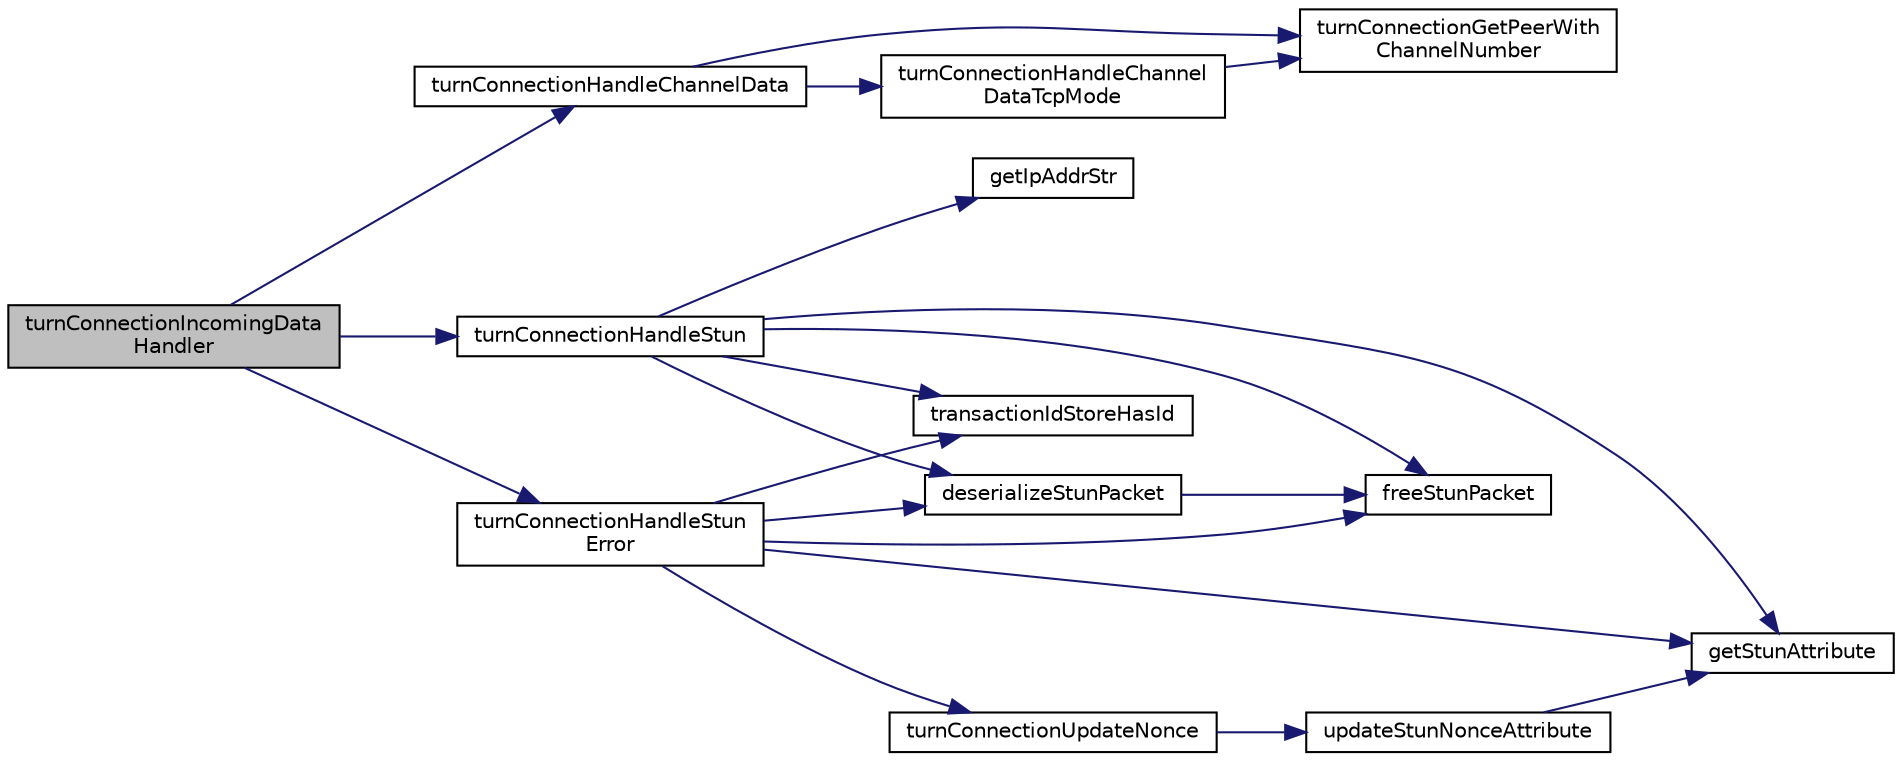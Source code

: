 digraph "turnConnectionIncomingDataHandler"
{
 // LATEX_PDF_SIZE
  edge [fontname="Helvetica",fontsize="10",labelfontname="Helvetica",labelfontsize="10"];
  node [fontname="Helvetica",fontsize="10",shape=record];
  rankdir="LR";
  Node1 [label="turnConnectionIncomingData\lHandler",height=0.2,width=0.4,color="black", fillcolor="grey75", style="filled", fontcolor="black",tooltip=" "];
  Node1 -> Node2 [color="midnightblue",fontsize="10",style="solid",fontname="Helvetica"];
  Node2 [label="turnConnectionHandleChannelData",height=0.2,width=0.4,color="black", fillcolor="white", style="filled",URL="$TurnConnection_8c.html#a469ffb6f5621fc4161cbfb2e8dbe1c3f",tooltip=" "];
  Node2 -> Node3 [color="midnightblue",fontsize="10",style="solid",fontname="Helvetica"];
  Node3 [label="turnConnectionGetPeerWith\lChannelNumber",height=0.2,width=0.4,color="black", fillcolor="white", style="filled",URL="$TurnConnection_8c.html#a51b6d0a82cec53891ec2ff2bfe90aa6d",tooltip=" "];
  Node2 -> Node4 [color="midnightblue",fontsize="10",style="solid",fontname="Helvetica"];
  Node4 [label="turnConnectionHandleChannel\lDataTcpMode",height=0.2,width=0.4,color="black", fillcolor="white", style="filled",URL="$TurnConnection_8c.html#aabf71dcfeb80d0959763e038c1cb4749",tooltip=" "];
  Node4 -> Node3 [color="midnightblue",fontsize="10",style="solid",fontname="Helvetica"];
  Node1 -> Node5 [color="midnightblue",fontsize="10",style="solid",fontname="Helvetica"];
  Node5 [label="turnConnectionHandleStun",height=0.2,width=0.4,color="black", fillcolor="white", style="filled",URL="$TurnConnection_8c.html#ac7590c1bfdb16e75113b2d4f6bebd2a6",tooltip=" "];
  Node5 -> Node6 [color="midnightblue",fontsize="10",style="solid",fontname="Helvetica"];
  Node6 [label="deserializeStunPacket",height=0.2,width=0.4,color="black", fillcolor="white", style="filled",URL="$Stun_8c.html#aea002b19e4dcaad8468f85eefbcf310d",tooltip=" "];
  Node6 -> Node7 [color="midnightblue",fontsize="10",style="solid",fontname="Helvetica"];
  Node7 [label="freeStunPacket",height=0.2,width=0.4,color="black", fillcolor="white", style="filled",URL="$Stun_8c.html#a2ac5f96729bf2bfce45f59c72db4ff43",tooltip=" "];
  Node5 -> Node7 [color="midnightblue",fontsize="10",style="solid",fontname="Helvetica"];
  Node5 -> Node8 [color="midnightblue",fontsize="10",style="solid",fontname="Helvetica"];
  Node8 [label="getIpAddrStr",height=0.2,width=0.4,color="black", fillcolor="white", style="filled",URL="$Network_8c.html#afaa547109e09c5a34437553b7258e818",tooltip=" "];
  Node5 -> Node9 [color="midnightblue",fontsize="10",style="solid",fontname="Helvetica"];
  Node9 [label="getStunAttribute",height=0.2,width=0.4,color="black", fillcolor="white", style="filled",URL="$Stun_8c.html#a248e137a0c4fac05726e2182c0c1f383",tooltip=" "];
  Node5 -> Node10 [color="midnightblue",fontsize="10",style="solid",fontname="Helvetica"];
  Node10 [label="transactionIdStoreHasId",height=0.2,width=0.4,color="black", fillcolor="white", style="filled",URL="$IceUtils_8c.html#abb8ab652b8a4365be3e3c915fde310f5",tooltip=" "];
  Node1 -> Node11 [color="midnightblue",fontsize="10",style="solid",fontname="Helvetica"];
  Node11 [label="turnConnectionHandleStun\lError",height=0.2,width=0.4,color="black", fillcolor="white", style="filled",URL="$TurnConnection_8c.html#aaec43f30cc20102b0d073b4fff07d8b6",tooltip=" "];
  Node11 -> Node6 [color="midnightblue",fontsize="10",style="solid",fontname="Helvetica"];
  Node11 -> Node7 [color="midnightblue",fontsize="10",style="solid",fontname="Helvetica"];
  Node11 -> Node9 [color="midnightblue",fontsize="10",style="solid",fontname="Helvetica"];
  Node11 -> Node10 [color="midnightblue",fontsize="10",style="solid",fontname="Helvetica"];
  Node11 -> Node12 [color="midnightblue",fontsize="10",style="solid",fontname="Helvetica"];
  Node12 [label="turnConnectionUpdateNonce",height=0.2,width=0.4,color="black", fillcolor="white", style="filled",URL="$TurnConnection_8c.html#ad75d440eb6e8134cba6f87fcc7204a96",tooltip=" "];
  Node12 -> Node13 [color="midnightblue",fontsize="10",style="solid",fontname="Helvetica"];
  Node13 [label="updateStunNonceAttribute",height=0.2,width=0.4,color="black", fillcolor="white", style="filled",URL="$Stun_8c.html#a20f4ead6a4c7a7367e5350a0e9d0828f",tooltip=" "];
  Node13 -> Node9 [color="midnightblue",fontsize="10",style="solid",fontname="Helvetica"];
}
